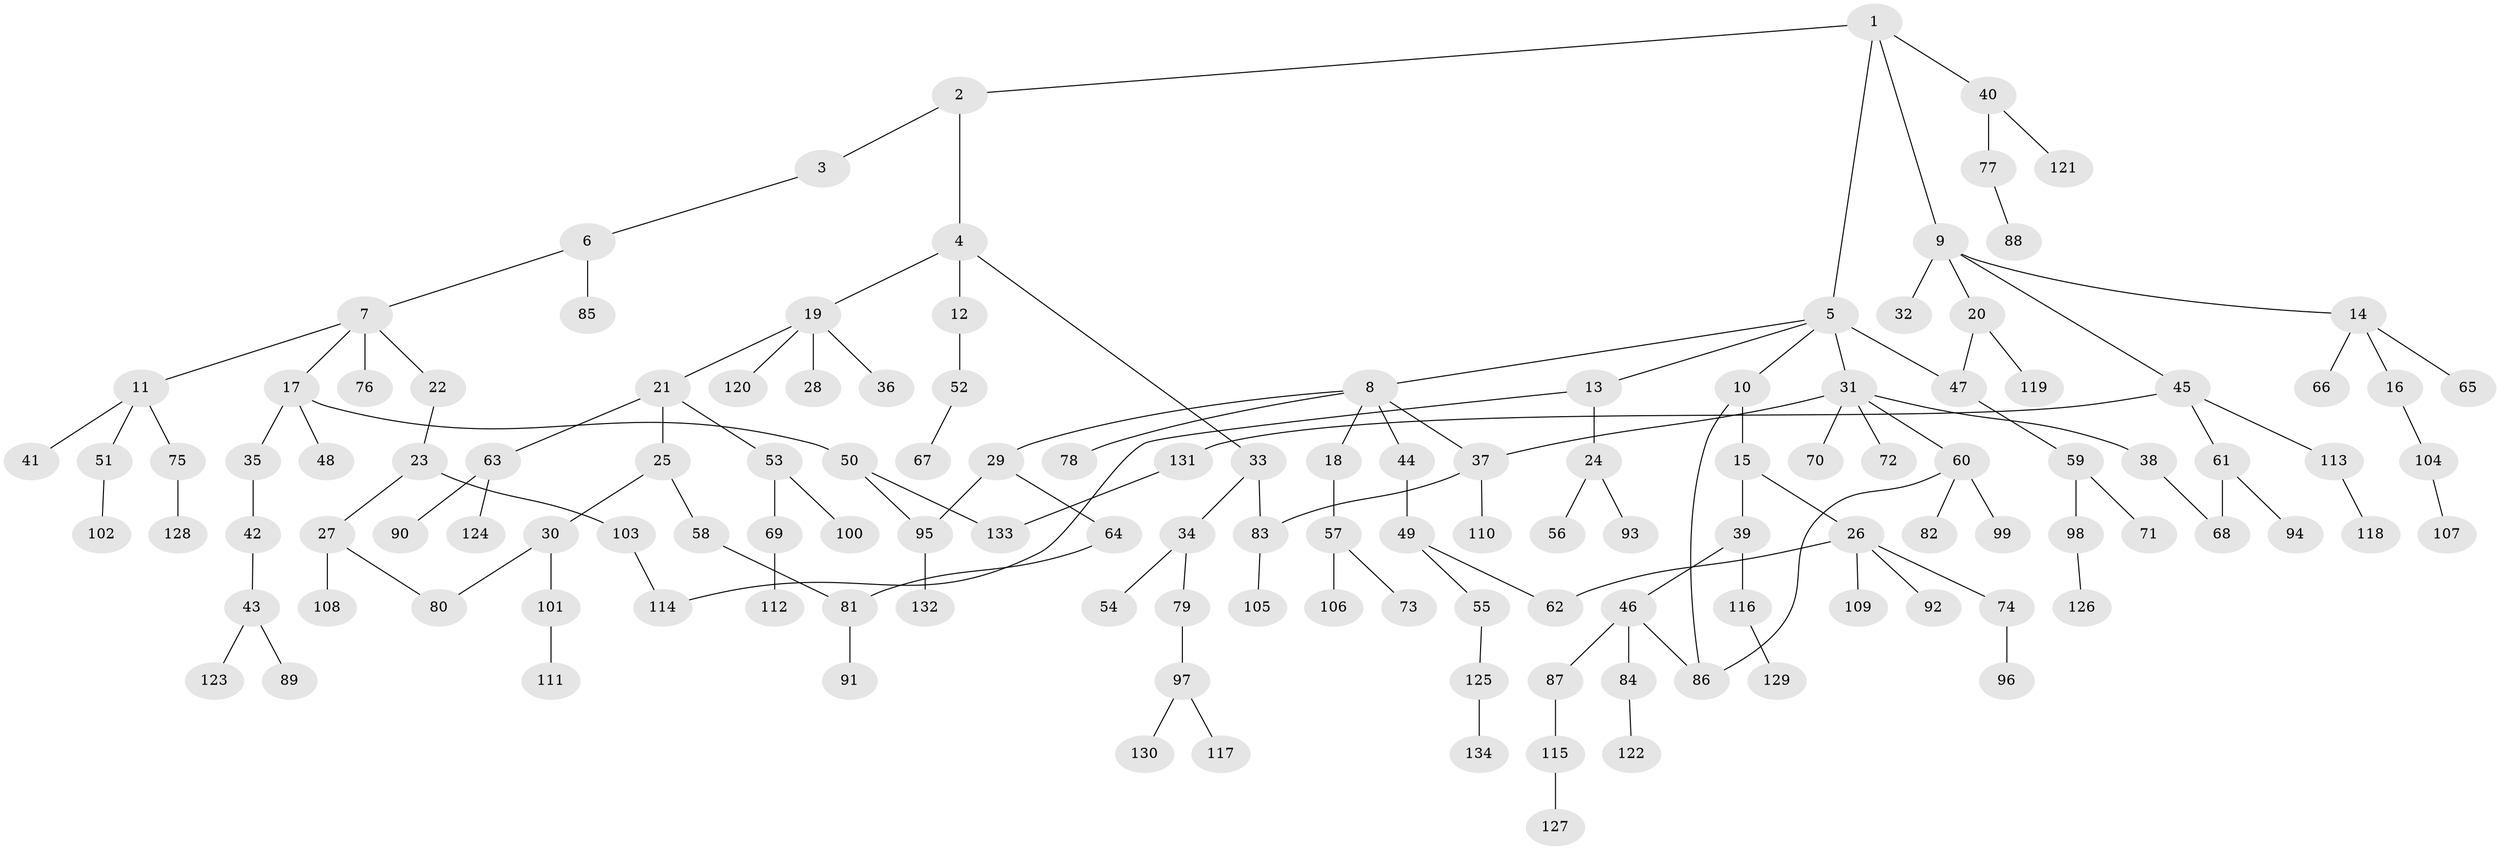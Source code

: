// Generated by graph-tools (version 1.1) at 2025/49/03/09/25 03:49:27]
// undirected, 134 vertices, 145 edges
graph export_dot {
graph [start="1"]
  node [color=gray90,style=filled];
  1;
  2;
  3;
  4;
  5;
  6;
  7;
  8;
  9;
  10;
  11;
  12;
  13;
  14;
  15;
  16;
  17;
  18;
  19;
  20;
  21;
  22;
  23;
  24;
  25;
  26;
  27;
  28;
  29;
  30;
  31;
  32;
  33;
  34;
  35;
  36;
  37;
  38;
  39;
  40;
  41;
  42;
  43;
  44;
  45;
  46;
  47;
  48;
  49;
  50;
  51;
  52;
  53;
  54;
  55;
  56;
  57;
  58;
  59;
  60;
  61;
  62;
  63;
  64;
  65;
  66;
  67;
  68;
  69;
  70;
  71;
  72;
  73;
  74;
  75;
  76;
  77;
  78;
  79;
  80;
  81;
  82;
  83;
  84;
  85;
  86;
  87;
  88;
  89;
  90;
  91;
  92;
  93;
  94;
  95;
  96;
  97;
  98;
  99;
  100;
  101;
  102;
  103;
  104;
  105;
  106;
  107;
  108;
  109;
  110;
  111;
  112;
  113;
  114;
  115;
  116;
  117;
  118;
  119;
  120;
  121;
  122;
  123;
  124;
  125;
  126;
  127;
  128;
  129;
  130;
  131;
  132;
  133;
  134;
  1 -- 2;
  1 -- 5;
  1 -- 9;
  1 -- 40;
  2 -- 3;
  2 -- 4;
  3 -- 6;
  4 -- 12;
  4 -- 19;
  4 -- 33;
  5 -- 8;
  5 -- 10;
  5 -- 13;
  5 -- 31;
  5 -- 47;
  6 -- 7;
  6 -- 85;
  7 -- 11;
  7 -- 17;
  7 -- 22;
  7 -- 76;
  8 -- 18;
  8 -- 29;
  8 -- 44;
  8 -- 78;
  8 -- 37;
  9 -- 14;
  9 -- 20;
  9 -- 32;
  9 -- 45;
  10 -- 15;
  10 -- 86;
  11 -- 41;
  11 -- 51;
  11 -- 75;
  12 -- 52;
  13 -- 24;
  13 -- 114;
  14 -- 16;
  14 -- 65;
  14 -- 66;
  15 -- 26;
  15 -- 39;
  16 -- 104;
  17 -- 35;
  17 -- 48;
  17 -- 50;
  18 -- 57;
  19 -- 21;
  19 -- 28;
  19 -- 36;
  19 -- 120;
  20 -- 119;
  20 -- 47;
  21 -- 25;
  21 -- 53;
  21 -- 63;
  22 -- 23;
  23 -- 27;
  23 -- 103;
  24 -- 56;
  24 -- 93;
  25 -- 30;
  25 -- 58;
  26 -- 74;
  26 -- 92;
  26 -- 109;
  26 -- 62;
  27 -- 80;
  27 -- 108;
  29 -- 64;
  29 -- 95;
  30 -- 101;
  30 -- 80;
  31 -- 37;
  31 -- 38;
  31 -- 60;
  31 -- 70;
  31 -- 72;
  33 -- 34;
  33 -- 83;
  34 -- 54;
  34 -- 79;
  35 -- 42;
  37 -- 110;
  37 -- 83;
  38 -- 68;
  39 -- 46;
  39 -- 116;
  40 -- 77;
  40 -- 121;
  42 -- 43;
  43 -- 89;
  43 -- 123;
  44 -- 49;
  45 -- 61;
  45 -- 113;
  45 -- 131;
  46 -- 84;
  46 -- 87;
  46 -- 86;
  47 -- 59;
  49 -- 55;
  49 -- 62;
  50 -- 95;
  50 -- 133;
  51 -- 102;
  52 -- 67;
  53 -- 69;
  53 -- 100;
  55 -- 125;
  57 -- 73;
  57 -- 106;
  58 -- 81;
  59 -- 71;
  59 -- 98;
  60 -- 82;
  60 -- 99;
  60 -- 86;
  61 -- 94;
  61 -- 68;
  63 -- 90;
  63 -- 124;
  64 -- 81;
  69 -- 112;
  74 -- 96;
  75 -- 128;
  77 -- 88;
  79 -- 97;
  81 -- 91;
  83 -- 105;
  84 -- 122;
  87 -- 115;
  95 -- 132;
  97 -- 117;
  97 -- 130;
  98 -- 126;
  101 -- 111;
  103 -- 114;
  104 -- 107;
  113 -- 118;
  115 -- 127;
  116 -- 129;
  125 -- 134;
  131 -- 133;
}
